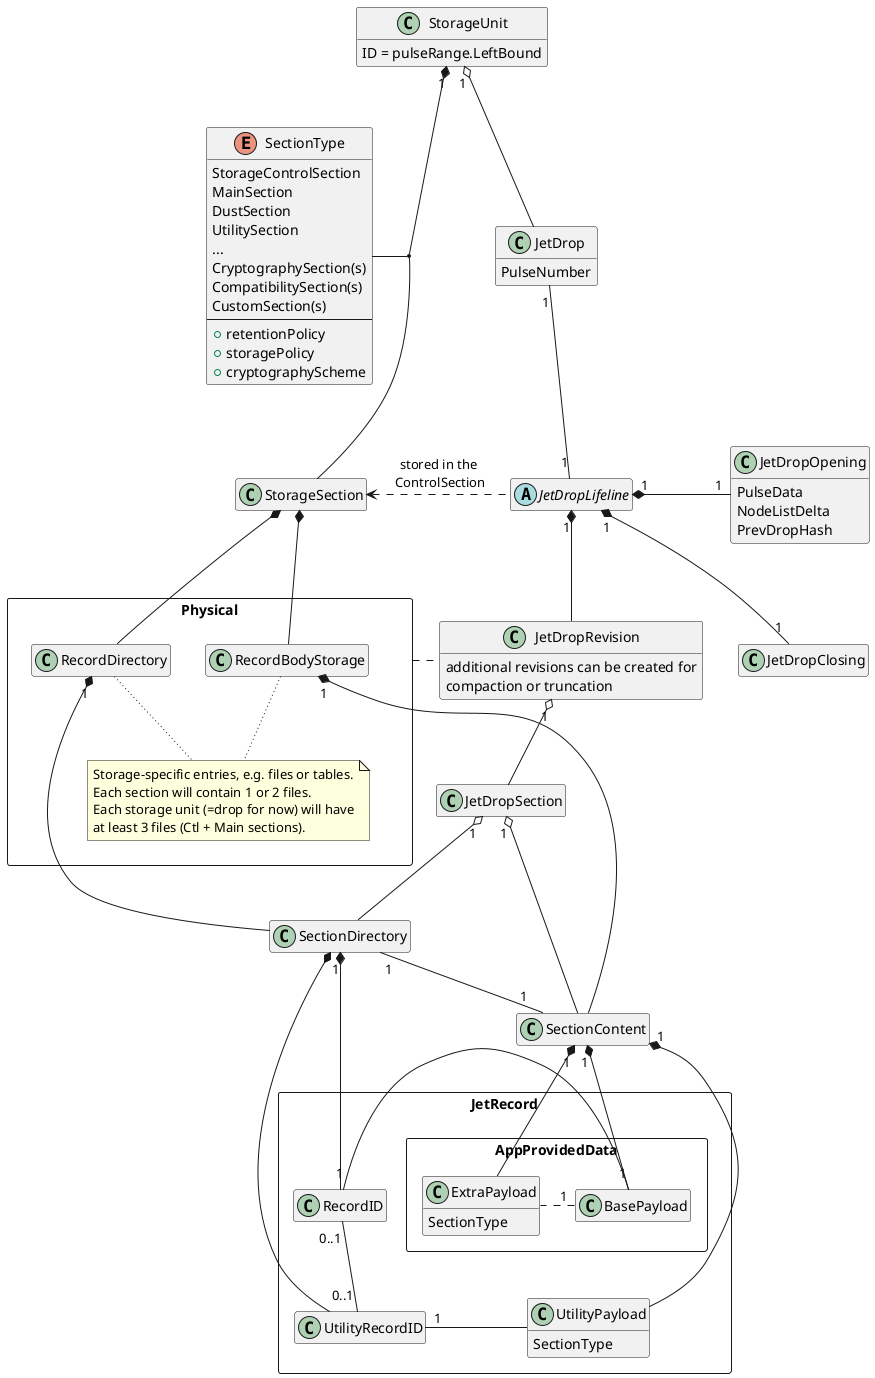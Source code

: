 @startuml

hide empty methods
hide empty attributes

class StorageUnit {
    ID = pulseRange.LeftBound
}

class StorageSection {
}
StorageUnit "1" *-- StorageSection

enum SectionType {
    StorageControlSection
    MainSection
    DustSection
    UtilitySection
    ...
    CryptographySection(s)
    CompatibilitySection(s)
    CustomSection(s)
    --
    +retentionPolicy
    +storagePolicy
    +cryptographyScheme
}

SectionType - (StorageUnit, StorageSection)


class JetDrop {
    PulseNumber
}
StorageUnit "1" o-- JetDrop

abstract JetDropLifeline
JetDrop "1" -- "1" JetDropLifeline
StorageSection <. JetDropLifeline: stored in the\n ControlSection

class JetDropRevision {
    additional revisions can be created for
    compaction or truncation
}
JetDropLifeline "1" *-- JetDropRevision
together {
    class JetDropOpening {
        PulseData
        NodeListDelta
        PrevDropHash
    }
    JetDropLifeline "1" *- "1" JetDropOpening
    JetDropLifeline "1" *- "1" JetDropClosing
    JetDropOpening -[hidden]- JetDropClosing
}

package Physical <<rectangle>> {
    StorageSection *-- RecordDirectory
    StorageSection *-- RecordBodyStorage
    note as PhysicalNote
        Storage-specific entries, e.g. files or tables.
        Each section will contain 1 or 2 files.
        Each storage unit (=drop for now) will have
        at least 3 files (Ctl + Main sections).
    end note
    RecordDirectory .[dotted]. PhysicalNote
    RecordBodyStorage .[dotted]. PhysicalNote
}

Physical . JetDropRevision
JetDropRevision "1" o-- JetDropSection

SectionDirectory "1" -right- "1" SectionContent
RecordBodyStorage "1" *--- SectionContent
RecordDirectory "1" *--- SectionDirectory
JetDropSection "1" o-- SectionContent
JetDropSection "1" o-- SectionDirectory

package JetRecord <<rectangle>> {
    class UtilityPayload {
        SectionType
    }
    RecordID "0..1" -- "0..1" UtilityRecordID
    UtilityRecordID "1" - UtilityPayload
    package AppProvidedData <<rectangle>> {
        RecordID "1" - "1" BasePayload
        class ExtraPayload {
            SectionType
        }
        BasePayload "1" . ExtraPayload
    }
}

SectionDirectory "1" *-- RecordID
SectionDirectory *---- UtilityRecordID
SectionContent "1" *-- BasePayload
SectionContent "1" *-- ExtraPayload
SectionContent "1" *-- UtilityPayload

@enduml
